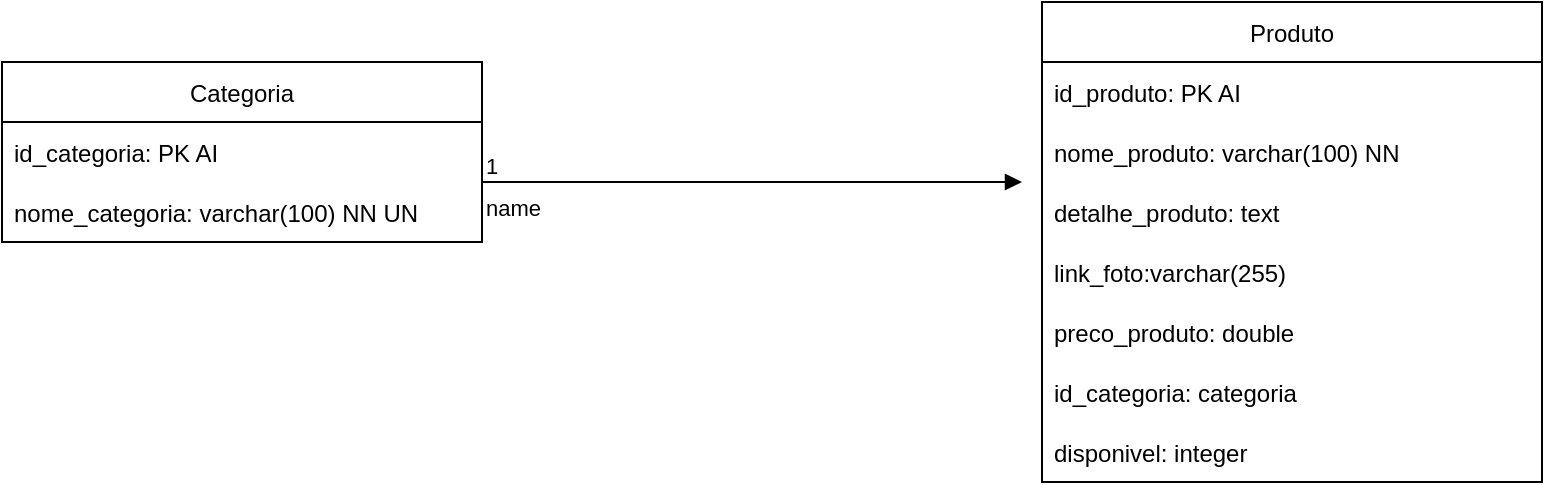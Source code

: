 <mxfile version="20.3.7" type="device"><diagram name="Page-1" id="c4acf3e9-155e-7222-9cf6-157b1a14988f"><mxGraphModel dx="1422" dy="762" grid="1" gridSize="10" guides="1" tooltips="1" connect="1" arrows="1" fold="1" page="1" pageScale="1" pageWidth="850" pageHeight="1100" background="none" math="0" shadow="0"><root><mxCell id="0"/><mxCell id="1" parent="0"/><mxCell id="gd6bk83sPZeQX_LQ8EyG-1" value="Categoria" style="swimlane;fontStyle=0;childLayout=stackLayout;horizontal=1;startSize=30;horizontalStack=0;resizeParent=1;resizeParentMax=0;resizeLast=0;collapsible=1;marginBottom=0;" parent="1" vertex="1"><mxGeometry x="20" y="90" width="240" height="90" as="geometry"><mxRectangle x="20" y="90" width="90" height="30" as="alternateBounds"/></mxGeometry></mxCell><mxCell id="gd6bk83sPZeQX_LQ8EyG-2" value="id_categoria: PK AI" style="text;strokeColor=none;fillColor=none;align=left;verticalAlign=middle;spacingLeft=4;spacingRight=4;overflow=hidden;points=[[0,0.5],[1,0.5]];portConstraint=eastwest;rotatable=0;" parent="gd6bk83sPZeQX_LQ8EyG-1" vertex="1"><mxGeometry y="30" width="240" height="30" as="geometry"/></mxCell><mxCell id="gd6bk83sPZeQX_LQ8EyG-3" value="nome_categoria: varchar(100) NN UN" style="text;strokeColor=none;fillColor=none;align=left;verticalAlign=middle;spacingLeft=4;spacingRight=4;overflow=hidden;points=[[0,0.5],[1,0.5]];portConstraint=eastwest;rotatable=0;" parent="gd6bk83sPZeQX_LQ8EyG-1" vertex="1"><mxGeometry y="60" width="240" height="30" as="geometry"/></mxCell><mxCell id="gd6bk83sPZeQX_LQ8EyG-5" value="Produto" style="swimlane;fontStyle=0;childLayout=stackLayout;horizontal=1;startSize=30;horizontalStack=0;resizeParent=1;resizeParentMax=0;resizeLast=0;collapsible=1;marginBottom=0;" parent="1" vertex="1"><mxGeometry x="540" y="60" width="250" height="240" as="geometry"/></mxCell><mxCell id="gd6bk83sPZeQX_LQ8EyG-6" value="id_produto: PK AI" style="text;strokeColor=none;fillColor=none;align=left;verticalAlign=middle;spacingLeft=4;spacingRight=4;overflow=hidden;points=[[0,0.5],[1,0.5]];portConstraint=eastwest;rotatable=0;" parent="gd6bk83sPZeQX_LQ8EyG-5" vertex="1"><mxGeometry y="30" width="250" height="30" as="geometry"/></mxCell><mxCell id="gd6bk83sPZeQX_LQ8EyG-7" value="nome_produto: varchar(100) NN" style="text;strokeColor=none;fillColor=none;align=left;verticalAlign=middle;spacingLeft=4;spacingRight=4;overflow=hidden;points=[[0,0.5],[1,0.5]];portConstraint=eastwest;rotatable=0;" parent="gd6bk83sPZeQX_LQ8EyG-5" vertex="1"><mxGeometry y="60" width="250" height="30" as="geometry"/></mxCell><mxCell id="gd6bk83sPZeQX_LQ8EyG-8" value="detalhe_produto: text" style="text;strokeColor=none;fillColor=none;align=left;verticalAlign=middle;spacingLeft=4;spacingRight=4;overflow=hidden;points=[[0,0.5],[1,0.5]];portConstraint=eastwest;rotatable=0;" parent="gd6bk83sPZeQX_LQ8EyG-5" vertex="1"><mxGeometry y="90" width="250" height="30" as="geometry"/></mxCell><mxCell id="gd6bk83sPZeQX_LQ8EyG-9" value="link_foto:varchar(255)" style="text;strokeColor=none;fillColor=none;align=left;verticalAlign=middle;spacingLeft=4;spacingRight=4;overflow=hidden;points=[[0,0.5],[1,0.5]];portConstraint=eastwest;rotatable=0;" parent="gd6bk83sPZeQX_LQ8EyG-5" vertex="1"><mxGeometry y="120" width="250" height="30" as="geometry"/></mxCell><mxCell id="gd6bk83sPZeQX_LQ8EyG-10" value="preco_produto: double" style="text;strokeColor=none;fillColor=none;align=left;verticalAlign=middle;spacingLeft=4;spacingRight=4;overflow=hidden;points=[[0,0.5],[1,0.5]];portConstraint=eastwest;rotatable=0;" parent="gd6bk83sPZeQX_LQ8EyG-5" vertex="1"><mxGeometry y="150" width="250" height="30" as="geometry"/></mxCell><mxCell id="gd6bk83sPZeQX_LQ8EyG-15" value="id_categoria: categoria" style="text;strokeColor=none;fillColor=none;align=left;verticalAlign=middle;spacingLeft=4;spacingRight=4;overflow=hidden;points=[[0,0.5],[1,0.5]];portConstraint=eastwest;rotatable=0;" parent="gd6bk83sPZeQX_LQ8EyG-5" vertex="1"><mxGeometry y="180" width="250" height="30" as="geometry"/></mxCell><mxCell id="fzHxYOy7H5M6UC0T61yL-3" value="disponivel: integer" style="text;strokeColor=none;fillColor=none;align=left;verticalAlign=middle;spacingLeft=4;spacingRight=4;overflow=hidden;points=[[0,0.5],[1,0.5]];portConstraint=eastwest;rotatable=0;" vertex="1" parent="gd6bk83sPZeQX_LQ8EyG-5"><mxGeometry y="210" width="250" height="30" as="geometry"/></mxCell><mxCell id="fzHxYOy7H5M6UC0T61yL-1" value="name" style="endArrow=block;endFill=1;html=1;edgeStyle=orthogonalEdgeStyle;align=left;verticalAlign=top;rounded=0;" edge="1" parent="1"><mxGeometry x="-1" relative="1" as="geometry"><mxPoint x="260" y="150" as="sourcePoint"/><mxPoint x="530" y="150" as="targetPoint"/></mxGeometry></mxCell><mxCell id="fzHxYOy7H5M6UC0T61yL-2" value="1" style="edgeLabel;resizable=0;html=1;align=left;verticalAlign=bottom;" connectable="0" vertex="1" parent="fzHxYOy7H5M6UC0T61yL-1"><mxGeometry x="-1" relative="1" as="geometry"/></mxCell></root></mxGraphModel></diagram></mxfile>
